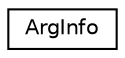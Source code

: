 digraph G
{
  edge [fontname="Helvetica",fontsize="10",labelfontname="Helvetica",labelfontsize="10"];
  node [fontname="Helvetica",fontsize="10",shape=record];
  rankdir="LR";
  Node1 [label="ArgInfo",height=0.2,width=0.4,color="black", fillcolor="white", style="filled",URL="$structArgInfo.html"];
}
